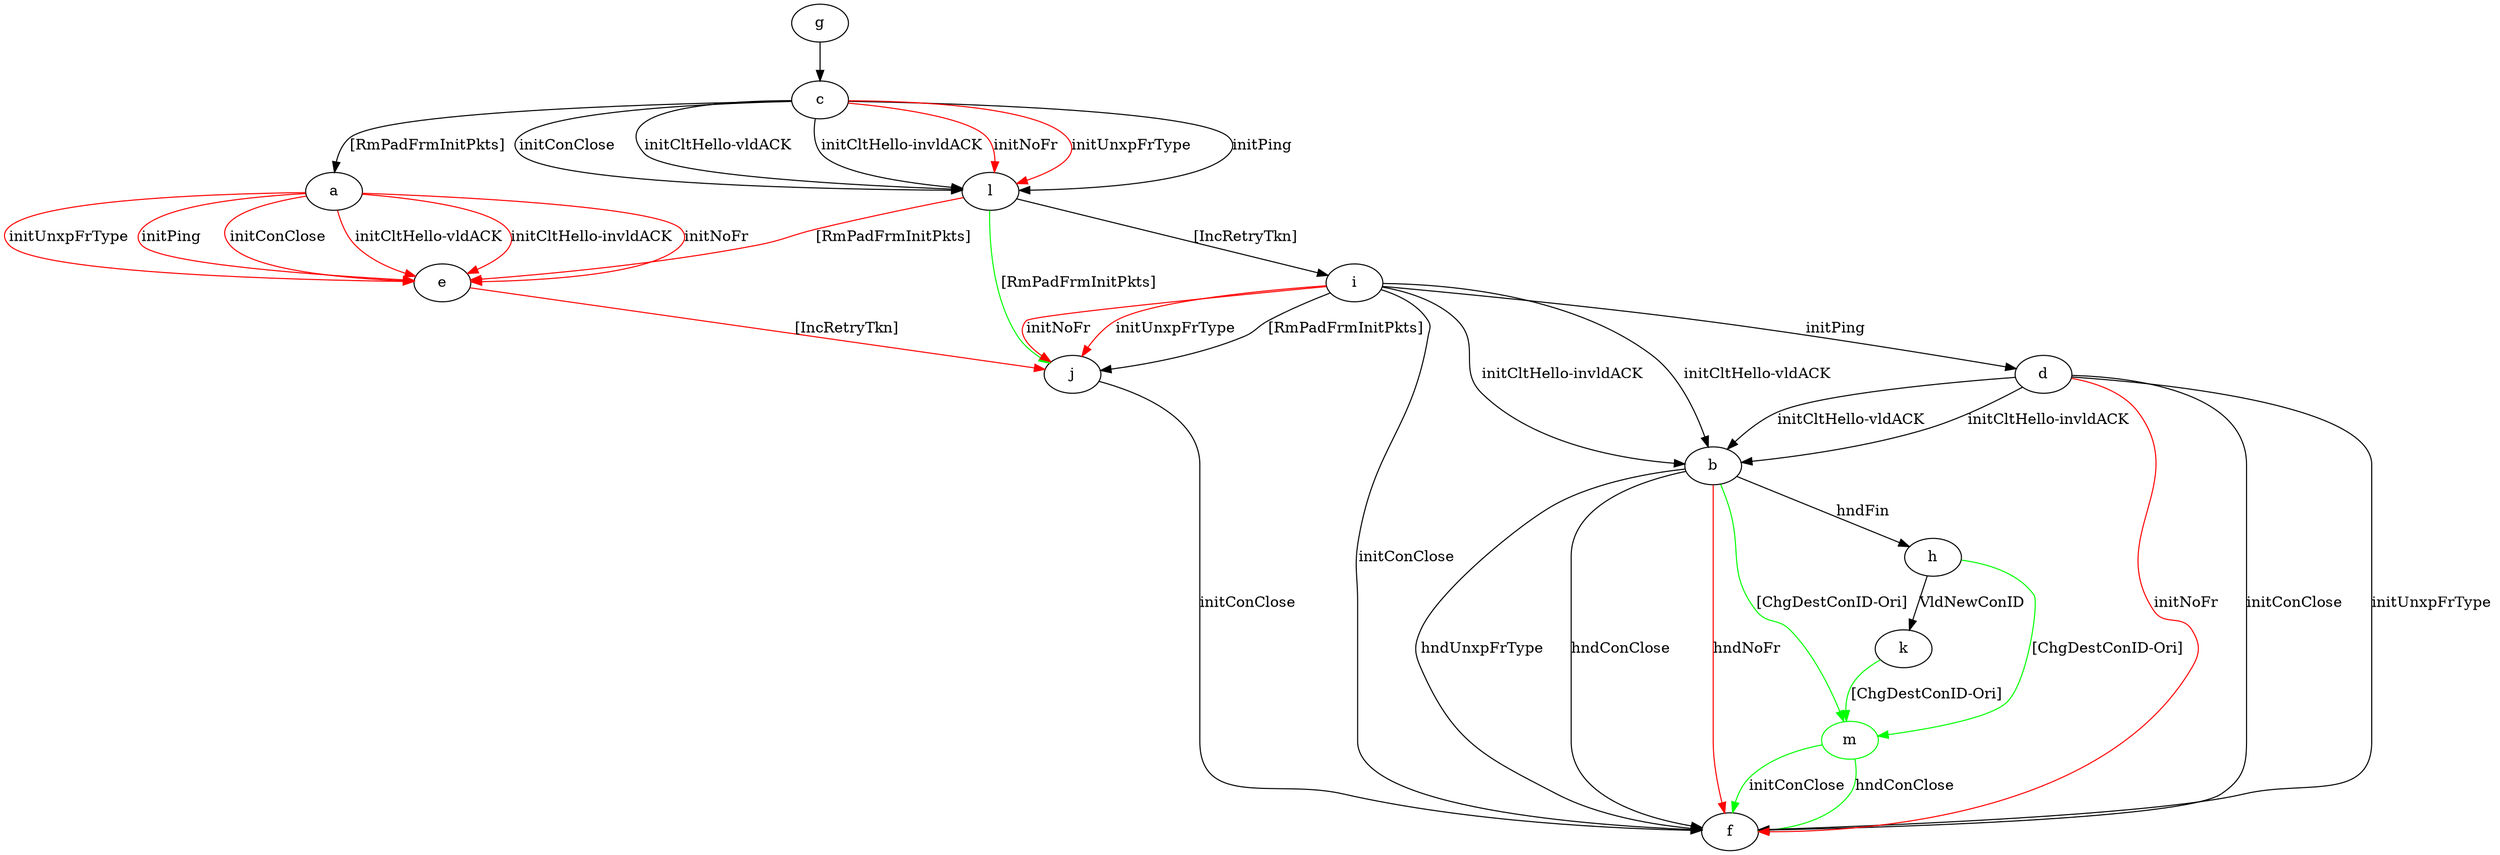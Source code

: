 digraph "" {
	a -> e	[key=0,
		color=red,
		label="initPing "];
	a -> e	[key=1,
		color=red,
		label="initConClose "];
	a -> e	[key=2,
		color=red,
		label="initCltHello-vldACK "];
	a -> e	[key=3,
		color=red,
		label="initCltHello-invldACK "];
	a -> e	[key=4,
		color=red,
		label="initNoFr "];
	a -> e	[key=5,
		color=red,
		label="initUnxpFrType "];
	b -> f	[key=0,
		label="hndUnxpFrType "];
	b -> f	[key=1,
		label="hndConClose "];
	b -> f	[key=2,
		color=red,
		label="hndNoFr "];
	b -> h	[key=0,
		label="hndFin "];
	m	[color=green];
	b -> m	[key=0,
		color=green,
		label="[ChgDestConID-Ori] "];
	c -> a	[key=0,
		label="[RmPadFrmInitPkts] "];
	c -> l	[key=0,
		label="initPing "];
	c -> l	[key=1,
		label="initConClose "];
	c -> l	[key=2,
		label="initCltHello-vldACK "];
	c -> l	[key=3,
		label="initCltHello-invldACK "];
	c -> l	[key=4,
		color=red,
		label="initNoFr "];
	c -> l	[key=5,
		color=red,
		label="initUnxpFrType "];
	d -> b	[key=0,
		label="initCltHello-vldACK "];
	d -> b	[key=1,
		label="initCltHello-invldACK "];
	d -> f	[key=0,
		label="initConClose "];
	d -> f	[key=1,
		label="initUnxpFrType "];
	d -> f	[key=2,
		color=red,
		label="initNoFr "];
	e -> j	[key=0,
		color=red,
		label="[IncRetryTkn] "];
	g -> c	[key=0];
	h -> k	[key=0,
		label="VldNewConID "];
	h -> m	[key=0,
		color=green,
		label="[ChgDestConID-Ori] "];
	i -> b	[key=0,
		label="initCltHello-vldACK "];
	i -> b	[key=1,
		label="initCltHello-invldACK "];
	i -> d	[key=0,
		label="initPing "];
	i -> f	[key=0,
		label="initConClose "];
	i -> j	[key=0,
		label="[RmPadFrmInitPkts] "];
	i -> j	[key=1,
		color=red,
		label="initNoFr "];
	i -> j	[key=2,
		color=red,
		label="initUnxpFrType "];
	j -> f	[key=0,
		label="initConClose "];
	k -> m	[key=0,
		color=green,
		label="[ChgDestConID-Ori] "];
	l -> e	[key=0,
		color=red,
		label="[RmPadFrmInitPkts] "];
	l -> i	[key=0,
		label="[IncRetryTkn] "];
	l -> j	[key=0,
		color=green,
		label="[RmPadFrmInitPkts] "];
	m -> f	[key=0,
		color=green,
		label="initConClose "];
	m -> f	[key=1,
		color=green,
		label="hndConClose "];
}
